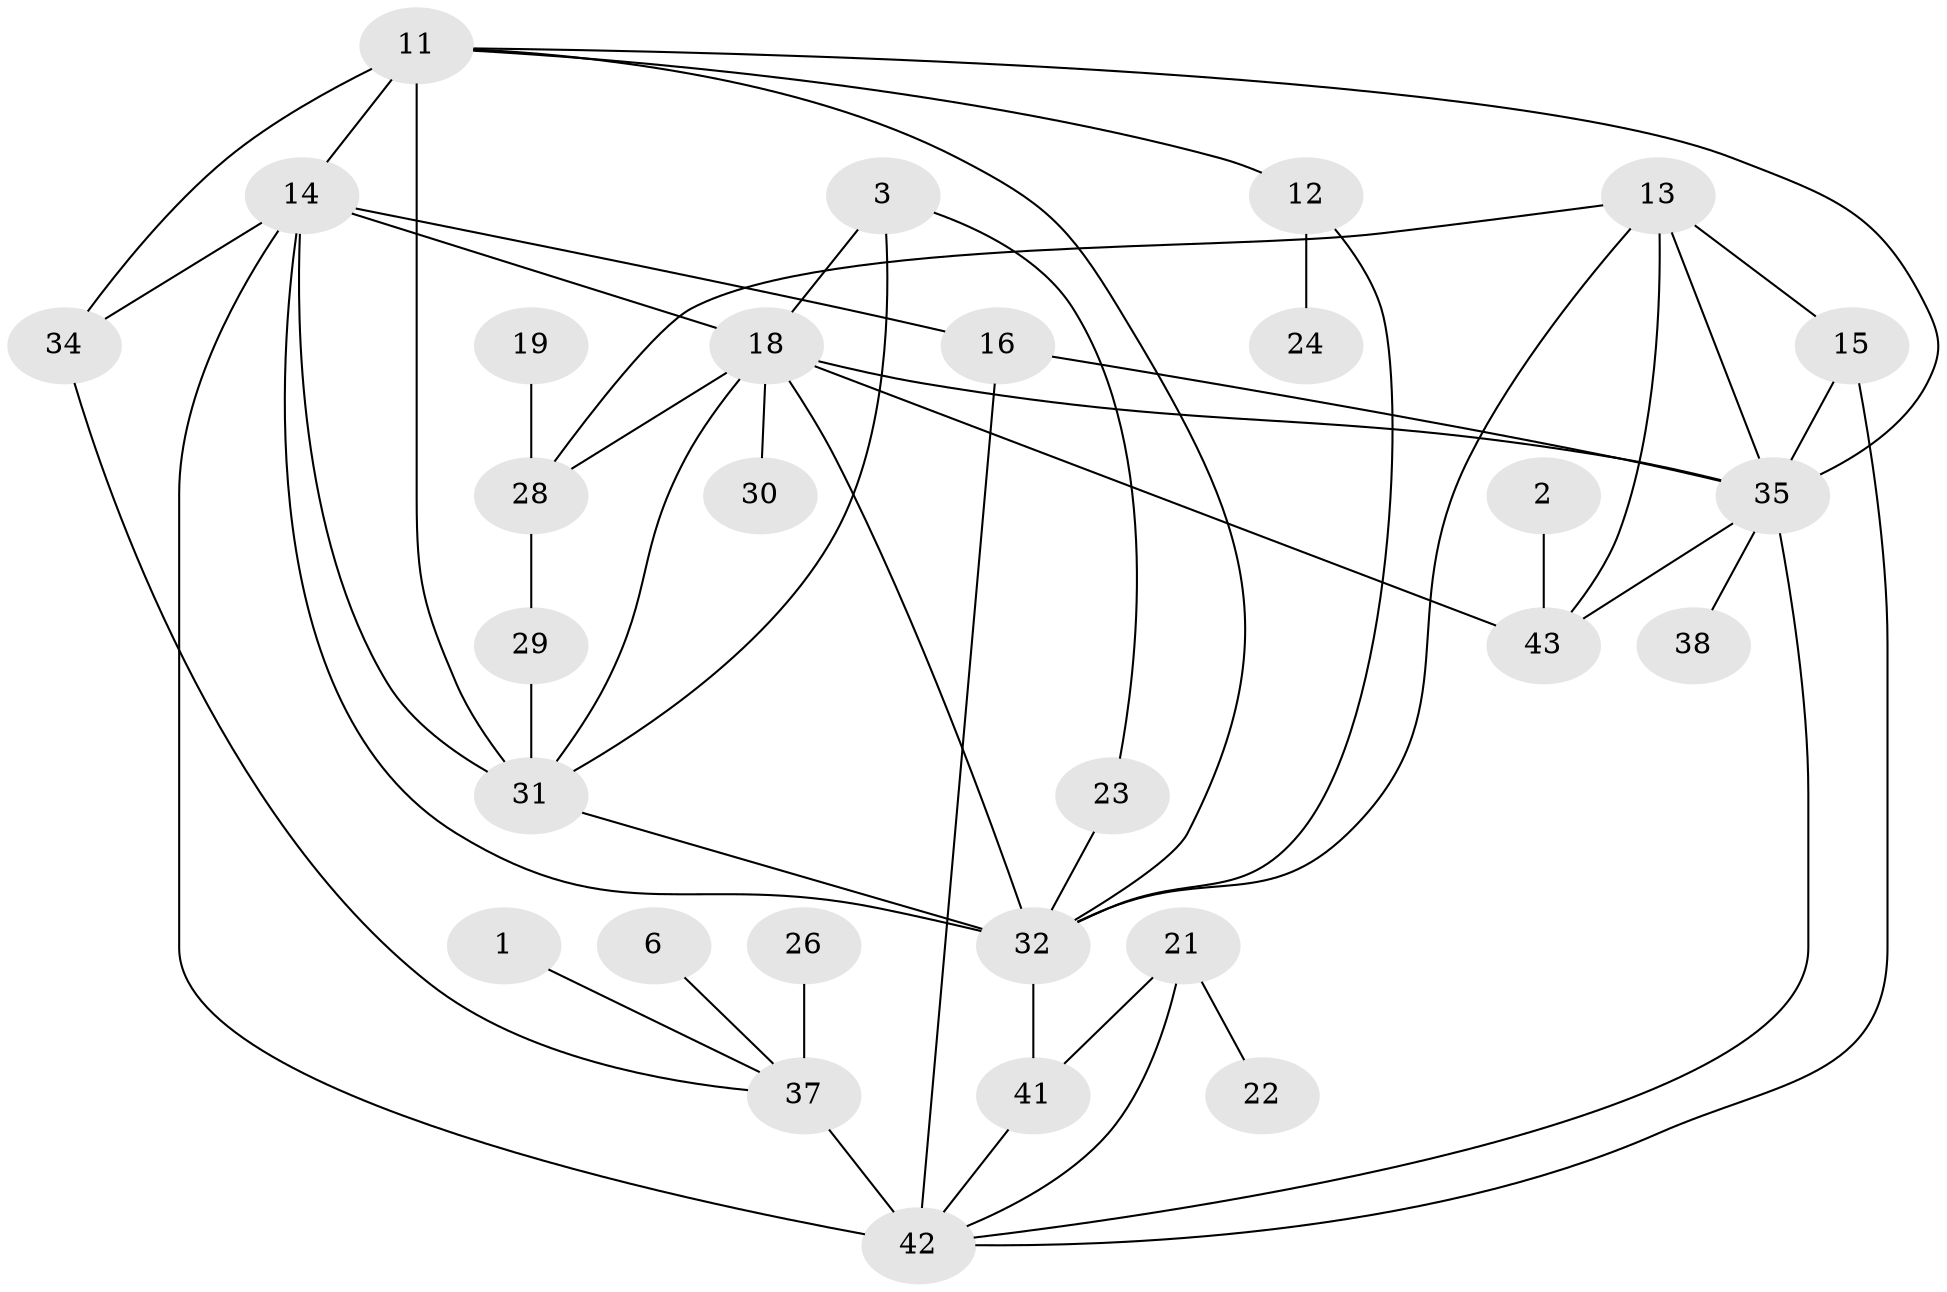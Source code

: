 // original degree distribution, {1: 0.14942528735632185, 3: 0.28735632183908044, 4: 0.06896551724137931, 0: 0.1724137931034483, 2: 0.20689655172413793, 7: 0.022988505747126436, 5: 0.06896551724137931, 6: 0.022988505747126436}
// Generated by graph-tools (version 1.1) at 2025/35/03/04/25 23:35:49]
// undirected, 29 vertices, 51 edges
graph export_dot {
  node [color=gray90,style=filled];
  1;
  2;
  3;
  6;
  11;
  12;
  13;
  14;
  15;
  16;
  18;
  19;
  21;
  22;
  23;
  24;
  26;
  28;
  29;
  30;
  31;
  32;
  34;
  35;
  37;
  38;
  41;
  42;
  43;
  1 -- 37 [weight=1.0];
  2 -- 43 [weight=1.0];
  3 -- 18 [weight=1.0];
  3 -- 23 [weight=1.0];
  3 -- 31 [weight=1.0];
  6 -- 37 [weight=1.0];
  11 -- 12 [weight=1.0];
  11 -- 14 [weight=1.0];
  11 -- 31 [weight=2.0];
  11 -- 32 [weight=1.0];
  11 -- 34 [weight=1.0];
  11 -- 35 [weight=1.0];
  12 -- 24 [weight=1.0];
  12 -- 32 [weight=1.0];
  13 -- 15 [weight=1.0];
  13 -- 28 [weight=1.0];
  13 -- 32 [weight=1.0];
  13 -- 35 [weight=1.0];
  13 -- 43 [weight=1.0];
  14 -- 16 [weight=1.0];
  14 -- 18 [weight=2.0];
  14 -- 31 [weight=1.0];
  14 -- 32 [weight=1.0];
  14 -- 34 [weight=1.0];
  14 -- 42 [weight=2.0];
  15 -- 35 [weight=1.0];
  15 -- 42 [weight=1.0];
  16 -- 35 [weight=1.0];
  16 -- 42 [weight=1.0];
  18 -- 28 [weight=1.0];
  18 -- 30 [weight=1.0];
  18 -- 31 [weight=1.0];
  18 -- 32 [weight=1.0];
  18 -- 35 [weight=2.0];
  18 -- 43 [weight=1.0];
  19 -- 28 [weight=1.0];
  21 -- 22 [weight=1.0];
  21 -- 41 [weight=1.0];
  21 -- 42 [weight=1.0];
  23 -- 32 [weight=1.0];
  26 -- 37 [weight=2.0];
  28 -- 29 [weight=1.0];
  29 -- 31 [weight=1.0];
  31 -- 32 [weight=1.0];
  32 -- 41 [weight=1.0];
  34 -- 37 [weight=1.0];
  35 -- 38 [weight=2.0];
  35 -- 42 [weight=1.0];
  35 -- 43 [weight=1.0];
  37 -- 42 [weight=2.0];
  41 -- 42 [weight=1.0];
}
